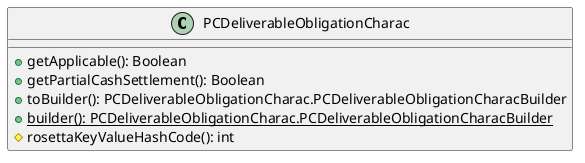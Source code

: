 @startuml

    class PCDeliverableObligationCharac [[PCDeliverableObligationCharac.html]] {
        +getApplicable(): Boolean
        +getPartialCashSettlement(): Boolean
        +toBuilder(): PCDeliverableObligationCharac.PCDeliverableObligationCharacBuilder
        {static} +builder(): PCDeliverableObligationCharac.PCDeliverableObligationCharacBuilder
        #rosettaKeyValueHashCode(): int
    }

@enduml
